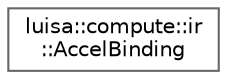 digraph "类继承关系图"
{
 // LATEX_PDF_SIZE
  bgcolor="transparent";
  edge [fontname=Helvetica,fontsize=10,labelfontname=Helvetica,labelfontsize=10];
  node [fontname=Helvetica,fontsize=10,shape=box,height=0.2,width=0.4];
  rankdir="LR";
  Node0 [id="Node000000",label="luisa::compute::ir\l::AccelBinding",height=0.2,width=0.4,color="grey40", fillcolor="white", style="filled",URL="$structluisa_1_1compute_1_1ir_1_1_accel_binding.html",tooltip=" "];
}
